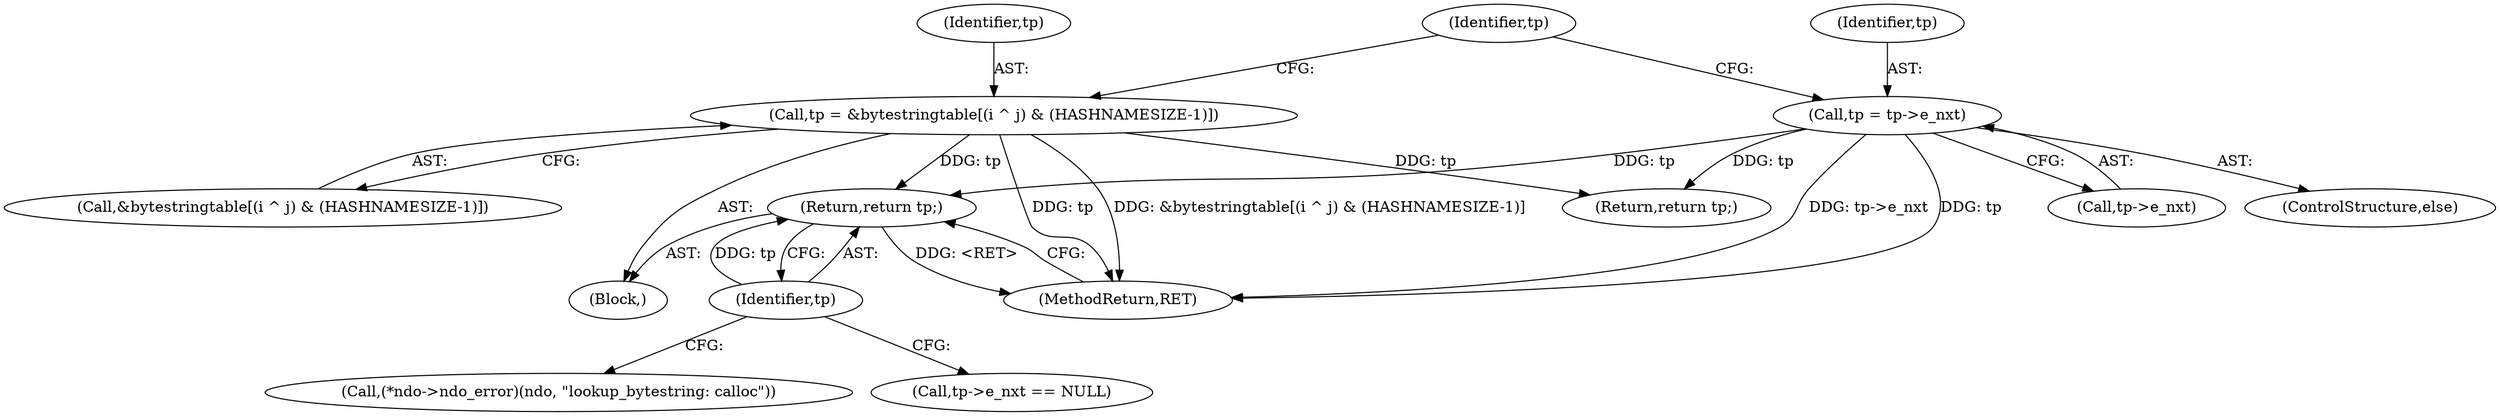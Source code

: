 digraph "0_tcpdump_730fc35968c5433b9e2a829779057f4f9495dc51_1@pointer" {
"1000302" [label="(Return,return tp;)"];
"1000303" [label="(Identifier,tp)"];
"1000186" [label="(Call,tp = &bytestringtable[(i ^ j) & (HASHNAMESIZE-1)])"];
"1000236" [label="(Call,tp = tp->e_nxt)"];
"1000236" [label="(Call,tp = tp->e_nxt)"];
"1000302" [label="(Return,return tp;)"];
"1000299" [label="(Call,(*ndo->ndo_error)(ndo, \"lookup_bytestring: calloc\"))"];
"1000294" [label="(Call,tp->e_nxt == NULL)"];
"1000303" [label="(Identifier,tp)"];
"1000304" [label="(MethodReturn,RET)"];
"1000186" [label="(Call,tp = &bytestringtable[(i ^ j) & (HASHNAMESIZE-1)])"];
"1000104" [label="(Block,)"];
"1000233" [label="(Return,return tp;)"];
"1000237" [label="(Identifier,tp)"];
"1000238" [label="(Call,tp->e_nxt)"];
"1000188" [label="(Call,&bytestringtable[(i ^ j) & (HASHNAMESIZE-1)])"];
"1000187" [label="(Identifier,tp)"];
"1000200" [label="(Identifier,tp)"];
"1000235" [label="(ControlStructure,else)"];
"1000302" -> "1000104"  [label="AST: "];
"1000302" -> "1000303"  [label="CFG: "];
"1000303" -> "1000302"  [label="AST: "];
"1000304" -> "1000302"  [label="CFG: "];
"1000302" -> "1000304"  [label="DDG: <RET>"];
"1000303" -> "1000302"  [label="DDG: tp"];
"1000186" -> "1000302"  [label="DDG: tp"];
"1000236" -> "1000302"  [label="DDG: tp"];
"1000303" -> "1000299"  [label="CFG: "];
"1000303" -> "1000294"  [label="CFG: "];
"1000186" -> "1000104"  [label="AST: "];
"1000186" -> "1000188"  [label="CFG: "];
"1000187" -> "1000186"  [label="AST: "];
"1000188" -> "1000186"  [label="AST: "];
"1000200" -> "1000186"  [label="CFG: "];
"1000186" -> "1000304"  [label="DDG: &bytestringtable[(i ^ j) & (HASHNAMESIZE-1)]"];
"1000186" -> "1000304"  [label="DDG: tp"];
"1000186" -> "1000233"  [label="DDG: tp"];
"1000236" -> "1000235"  [label="AST: "];
"1000236" -> "1000238"  [label="CFG: "];
"1000237" -> "1000236"  [label="AST: "];
"1000238" -> "1000236"  [label="AST: "];
"1000200" -> "1000236"  [label="CFG: "];
"1000236" -> "1000304"  [label="DDG: tp"];
"1000236" -> "1000304"  [label="DDG: tp->e_nxt"];
"1000236" -> "1000233"  [label="DDG: tp"];
}
